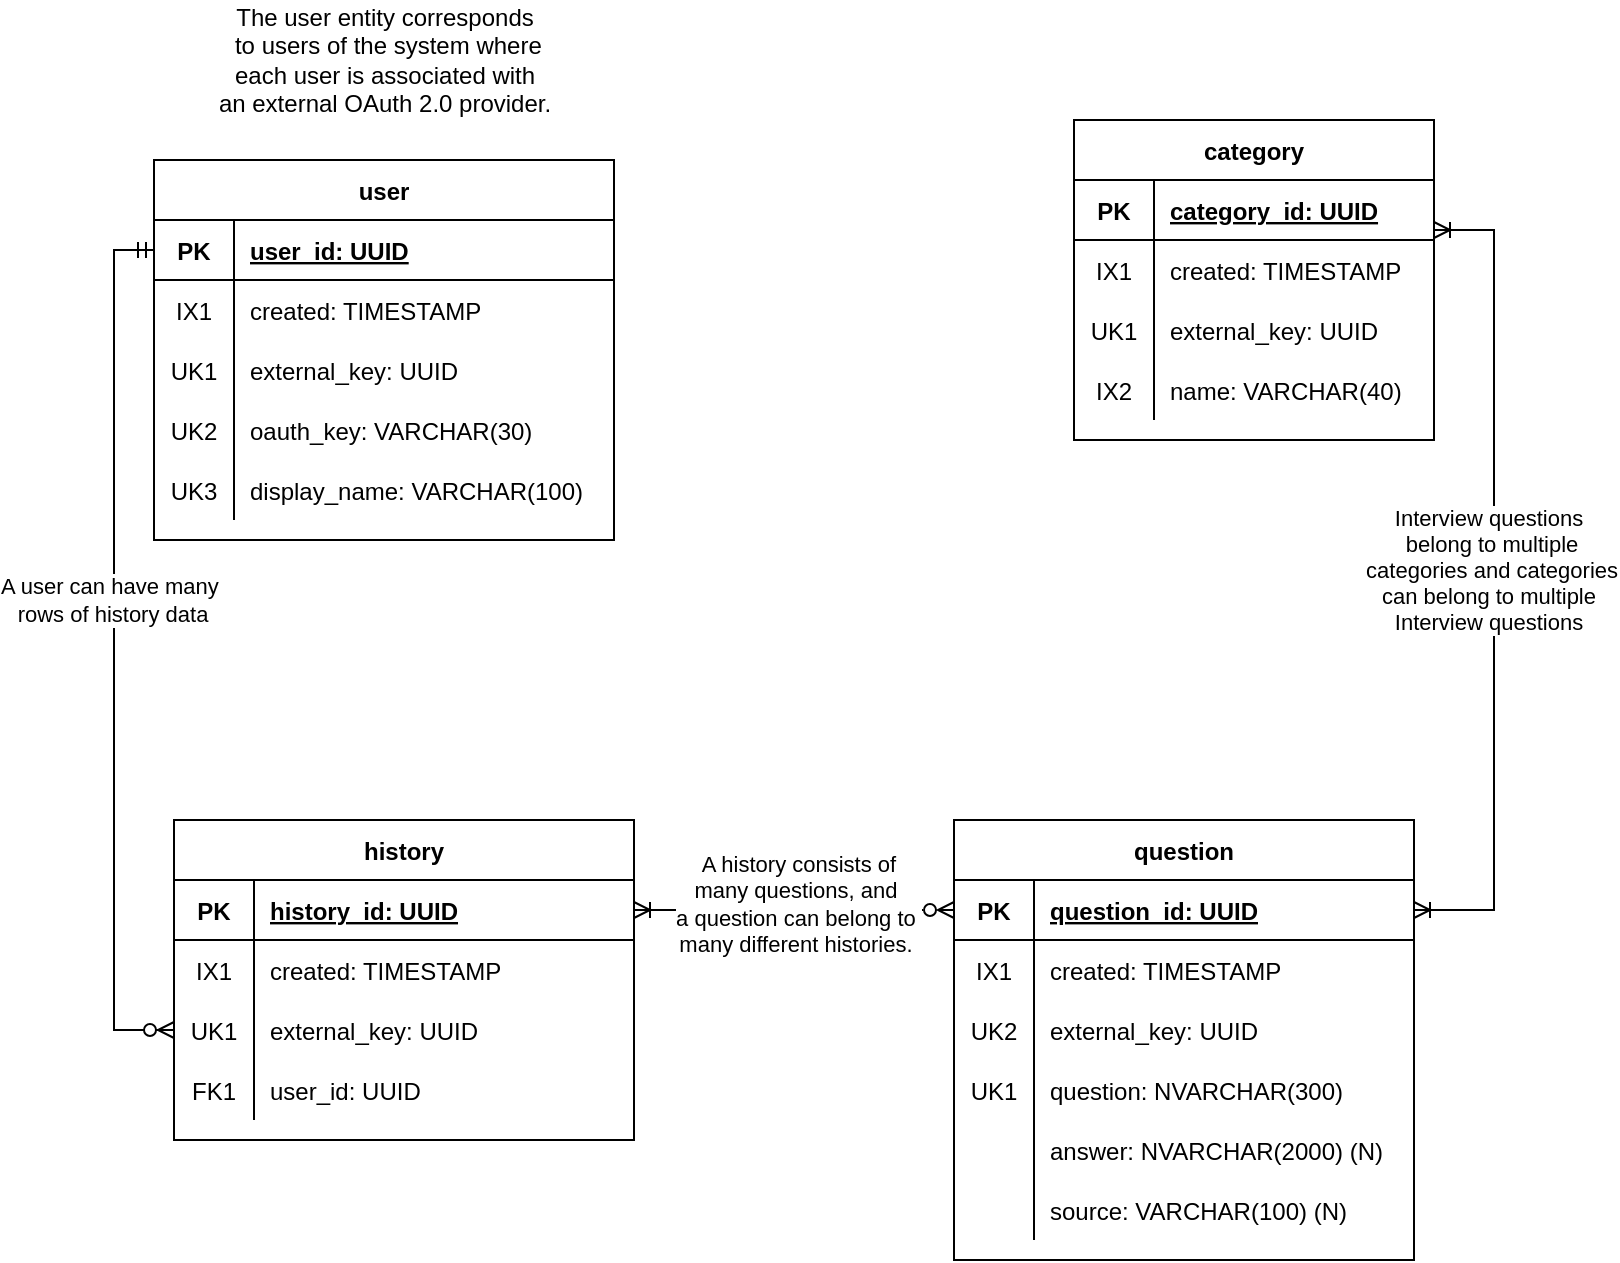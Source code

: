 <mxfile version="15.4.0" type="device"><diagram id="Jv19l1UNsqVNSPUUuAb3" name="Page-1"><mxGraphModel dx="1106" dy="775" grid="1" gridSize="10" guides="1" tooltips="1" connect="1" arrows="1" fold="1" page="1" pageScale="1" pageWidth="850" pageHeight="1100" math="0" shadow="0"><root><mxCell id="0"/><mxCell id="1" parent="0"/><mxCell id="RoSJ5biaAD49XFZpM8ns-1" value="user" style="shape=table;startSize=30;container=1;collapsible=1;childLayout=tableLayout;fixedRows=1;rowLines=0;fontStyle=1;align=center;resizeLast=1;" parent="1" vertex="1"><mxGeometry x="110" y="130" width="230" height="190" as="geometry"/></mxCell><mxCell id="RoSJ5biaAD49XFZpM8ns-2" value="" style="shape=partialRectangle;collapsible=0;dropTarget=0;pointerEvents=0;fillColor=none;top=0;left=0;bottom=1;right=0;points=[[0,0.5],[1,0.5]];portConstraint=eastwest;" parent="RoSJ5biaAD49XFZpM8ns-1" vertex="1"><mxGeometry y="30" width="230" height="30" as="geometry"/></mxCell><mxCell id="RoSJ5biaAD49XFZpM8ns-3" value="PK" style="shape=partialRectangle;connectable=0;fillColor=none;top=0;left=0;bottom=0;right=0;fontStyle=1;overflow=hidden;" parent="RoSJ5biaAD49XFZpM8ns-2" vertex="1"><mxGeometry width="40" height="30" as="geometry"><mxRectangle width="40" height="30" as="alternateBounds"/></mxGeometry></mxCell><mxCell id="RoSJ5biaAD49XFZpM8ns-4" value="user_id: UUID" style="shape=partialRectangle;connectable=0;fillColor=none;top=0;left=0;bottom=0;right=0;align=left;spacingLeft=6;fontStyle=5;overflow=hidden;" parent="RoSJ5biaAD49XFZpM8ns-2" vertex="1"><mxGeometry x="40" width="190" height="30" as="geometry"><mxRectangle width="190" height="30" as="alternateBounds"/></mxGeometry></mxCell><mxCell id="RoSJ5biaAD49XFZpM8ns-5" value="" style="shape=partialRectangle;collapsible=0;dropTarget=0;pointerEvents=0;fillColor=none;top=0;left=0;bottom=0;right=0;points=[[0,0.5],[1,0.5]];portConstraint=eastwest;" parent="RoSJ5biaAD49XFZpM8ns-1" vertex="1"><mxGeometry y="60" width="230" height="30" as="geometry"/></mxCell><mxCell id="RoSJ5biaAD49XFZpM8ns-6" value="IX1" style="shape=partialRectangle;connectable=0;fillColor=none;top=0;left=0;bottom=0;right=0;editable=1;overflow=hidden;" parent="RoSJ5biaAD49XFZpM8ns-5" vertex="1"><mxGeometry width="40" height="30" as="geometry"><mxRectangle width="40" height="30" as="alternateBounds"/></mxGeometry></mxCell><mxCell id="RoSJ5biaAD49XFZpM8ns-7" value="created: TIMESTAMP" style="shape=partialRectangle;connectable=0;fillColor=none;top=0;left=0;bottom=0;right=0;align=left;spacingLeft=6;overflow=hidden;" parent="RoSJ5biaAD49XFZpM8ns-5" vertex="1"><mxGeometry x="40" width="190" height="30" as="geometry"><mxRectangle width="190" height="30" as="alternateBounds"/></mxGeometry></mxCell><mxCell id="RoSJ5biaAD49XFZpM8ns-8" value="" style="shape=partialRectangle;collapsible=0;dropTarget=0;pointerEvents=0;fillColor=none;top=0;left=0;bottom=0;right=0;points=[[0,0.5],[1,0.5]];portConstraint=eastwest;" parent="RoSJ5biaAD49XFZpM8ns-1" vertex="1"><mxGeometry y="90" width="230" height="30" as="geometry"/></mxCell><mxCell id="RoSJ5biaAD49XFZpM8ns-9" value="UK1" style="shape=partialRectangle;connectable=0;fillColor=none;top=0;left=0;bottom=0;right=0;editable=1;overflow=hidden;" parent="RoSJ5biaAD49XFZpM8ns-8" vertex="1"><mxGeometry width="40" height="30" as="geometry"><mxRectangle width="40" height="30" as="alternateBounds"/></mxGeometry></mxCell><mxCell id="RoSJ5biaAD49XFZpM8ns-10" value="external_key: UUID" style="shape=partialRectangle;connectable=0;fillColor=none;top=0;left=0;bottom=0;right=0;align=left;spacingLeft=6;overflow=hidden;" parent="RoSJ5biaAD49XFZpM8ns-8" vertex="1"><mxGeometry x="40" width="190" height="30" as="geometry"><mxRectangle width="190" height="30" as="alternateBounds"/></mxGeometry></mxCell><mxCell id="RoSJ5biaAD49XFZpM8ns-11" value="" style="shape=partialRectangle;collapsible=0;dropTarget=0;pointerEvents=0;fillColor=none;top=0;left=0;bottom=0;right=0;points=[[0,0.5],[1,0.5]];portConstraint=eastwest;" parent="RoSJ5biaAD49XFZpM8ns-1" vertex="1"><mxGeometry y="120" width="230" height="30" as="geometry"/></mxCell><mxCell id="RoSJ5biaAD49XFZpM8ns-12" value="UK2" style="shape=partialRectangle;connectable=0;fillColor=none;top=0;left=0;bottom=0;right=0;editable=1;overflow=hidden;" parent="RoSJ5biaAD49XFZpM8ns-11" vertex="1"><mxGeometry width="40" height="30" as="geometry"><mxRectangle width="40" height="30" as="alternateBounds"/></mxGeometry></mxCell><mxCell id="RoSJ5biaAD49XFZpM8ns-13" value="oauth_key: VARCHAR(30)" style="shape=partialRectangle;connectable=0;fillColor=none;top=0;left=0;bottom=0;right=0;align=left;spacingLeft=6;overflow=hidden;" parent="RoSJ5biaAD49XFZpM8ns-11" vertex="1"><mxGeometry x="40" width="190" height="30" as="geometry"><mxRectangle width="190" height="30" as="alternateBounds"/></mxGeometry></mxCell><mxCell id="qbhrN7quS2yh7xX15fPv-7" value="" style="shape=partialRectangle;collapsible=0;dropTarget=0;pointerEvents=0;fillColor=none;top=0;left=0;bottom=0;right=0;points=[[0,0.5],[1,0.5]];portConstraint=eastwest;" parent="RoSJ5biaAD49XFZpM8ns-1" vertex="1"><mxGeometry y="150" width="230" height="30" as="geometry"/></mxCell><mxCell id="qbhrN7quS2yh7xX15fPv-8" value="UK3" style="shape=partialRectangle;connectable=0;fillColor=none;top=0;left=0;bottom=0;right=0;editable=1;overflow=hidden;" parent="qbhrN7quS2yh7xX15fPv-7" vertex="1"><mxGeometry width="40" height="30" as="geometry"><mxRectangle width="40" height="30" as="alternateBounds"/></mxGeometry></mxCell><mxCell id="qbhrN7quS2yh7xX15fPv-9" value="display_name: VARCHAR(100)" style="shape=partialRectangle;connectable=0;fillColor=none;top=0;left=0;bottom=0;right=0;align=left;spacingLeft=6;overflow=hidden;" parent="qbhrN7quS2yh7xX15fPv-7" vertex="1"><mxGeometry x="40" width="190" height="30" as="geometry"><mxRectangle width="190" height="30" as="alternateBounds"/></mxGeometry></mxCell><mxCell id="4mrP_SGVQCLoZb-TyAxH-1" value="question" style="shape=table;startSize=30;container=1;collapsible=1;childLayout=tableLayout;fixedRows=1;rowLines=0;fontStyle=1;align=center;resizeLast=1;" parent="1" vertex="1"><mxGeometry x="510" y="460" width="230" height="220" as="geometry"/></mxCell><mxCell id="4mrP_SGVQCLoZb-TyAxH-2" value="" style="shape=partialRectangle;collapsible=0;dropTarget=0;pointerEvents=0;fillColor=none;top=0;left=0;bottom=1;right=0;points=[[0,0.5],[1,0.5]];portConstraint=eastwest;" parent="4mrP_SGVQCLoZb-TyAxH-1" vertex="1"><mxGeometry y="30" width="230" height="30" as="geometry"/></mxCell><mxCell id="4mrP_SGVQCLoZb-TyAxH-3" value="PK" style="shape=partialRectangle;connectable=0;fillColor=none;top=0;left=0;bottom=0;right=0;fontStyle=1;overflow=hidden;" parent="4mrP_SGVQCLoZb-TyAxH-2" vertex="1"><mxGeometry width="40" height="30" as="geometry"><mxRectangle width="40" height="30" as="alternateBounds"/></mxGeometry></mxCell><mxCell id="4mrP_SGVQCLoZb-TyAxH-4" value="question_id: UUID" style="shape=partialRectangle;connectable=0;fillColor=none;top=0;left=0;bottom=0;right=0;align=left;spacingLeft=6;fontStyle=5;overflow=hidden;" parent="4mrP_SGVQCLoZb-TyAxH-2" vertex="1"><mxGeometry x="40" width="190" height="30" as="geometry"><mxRectangle width="190" height="30" as="alternateBounds"/></mxGeometry></mxCell><mxCell id="4mrP_SGVQCLoZb-TyAxH-5" value="" style="shape=partialRectangle;collapsible=0;dropTarget=0;pointerEvents=0;fillColor=none;top=0;left=0;bottom=0;right=0;points=[[0,0.5],[1,0.5]];portConstraint=eastwest;" parent="4mrP_SGVQCLoZb-TyAxH-1" vertex="1"><mxGeometry y="60" width="230" height="30" as="geometry"/></mxCell><mxCell id="4mrP_SGVQCLoZb-TyAxH-6" value="IX1" style="shape=partialRectangle;connectable=0;fillColor=none;top=0;left=0;bottom=0;right=0;editable=1;overflow=hidden;" parent="4mrP_SGVQCLoZb-TyAxH-5" vertex="1"><mxGeometry width="40" height="30" as="geometry"><mxRectangle width="40" height="30" as="alternateBounds"/></mxGeometry></mxCell><mxCell id="4mrP_SGVQCLoZb-TyAxH-7" value="created: TIMESTAMP" style="shape=partialRectangle;connectable=0;fillColor=none;top=0;left=0;bottom=0;right=0;align=left;spacingLeft=6;overflow=hidden;" parent="4mrP_SGVQCLoZb-TyAxH-5" vertex="1"><mxGeometry x="40" width="190" height="30" as="geometry"><mxRectangle width="190" height="30" as="alternateBounds"/></mxGeometry></mxCell><mxCell id="E5mhaDh69AAAtJcXn2Hk-25" value="" style="shape=partialRectangle;collapsible=0;dropTarget=0;pointerEvents=0;fillColor=none;top=0;left=0;bottom=0;right=0;points=[[0,0.5],[1,0.5]];portConstraint=eastwest;" parent="4mrP_SGVQCLoZb-TyAxH-1" vertex="1"><mxGeometry y="90" width="230" height="30" as="geometry"/></mxCell><mxCell id="E5mhaDh69AAAtJcXn2Hk-26" value="UK2" style="shape=partialRectangle;connectable=0;fillColor=none;top=0;left=0;bottom=0;right=0;editable=1;overflow=hidden;" parent="E5mhaDh69AAAtJcXn2Hk-25" vertex="1"><mxGeometry width="40" height="30" as="geometry"><mxRectangle width="40" height="30" as="alternateBounds"/></mxGeometry></mxCell><mxCell id="E5mhaDh69AAAtJcXn2Hk-27" value="external_key: UUID" style="shape=partialRectangle;connectable=0;fillColor=none;top=0;left=0;bottom=0;right=0;align=left;spacingLeft=6;overflow=hidden;" parent="E5mhaDh69AAAtJcXn2Hk-25" vertex="1"><mxGeometry x="40" width="190" height="30" as="geometry"><mxRectangle width="190" height="30" as="alternateBounds"/></mxGeometry></mxCell><mxCell id="4mrP_SGVQCLoZb-TyAxH-8" value="" style="shape=partialRectangle;collapsible=0;dropTarget=0;pointerEvents=0;fillColor=none;top=0;left=0;bottom=0;right=0;points=[[0,0.5],[1,0.5]];portConstraint=eastwest;" parent="4mrP_SGVQCLoZb-TyAxH-1" vertex="1"><mxGeometry y="120" width="230" height="30" as="geometry"/></mxCell><mxCell id="4mrP_SGVQCLoZb-TyAxH-9" value="UK1" style="shape=partialRectangle;connectable=0;fillColor=none;top=0;left=0;bottom=0;right=0;editable=1;overflow=hidden;" parent="4mrP_SGVQCLoZb-TyAxH-8" vertex="1"><mxGeometry width="40" height="30" as="geometry"><mxRectangle width="40" height="30" as="alternateBounds"/></mxGeometry></mxCell><mxCell id="4mrP_SGVQCLoZb-TyAxH-10" value="question: NVARCHAR(300)" style="shape=partialRectangle;connectable=0;fillColor=none;top=0;left=0;bottom=0;right=0;align=left;spacingLeft=6;overflow=hidden;" parent="4mrP_SGVQCLoZb-TyAxH-8" vertex="1"><mxGeometry x="40" width="190" height="30" as="geometry"><mxRectangle width="190" height="30" as="alternateBounds"/></mxGeometry></mxCell><mxCell id="4mrP_SGVQCLoZb-TyAxH-11" value="" style="shape=partialRectangle;collapsible=0;dropTarget=0;pointerEvents=0;fillColor=none;top=0;left=0;bottom=0;right=0;points=[[0,0.5],[1,0.5]];portConstraint=eastwest;" parent="4mrP_SGVQCLoZb-TyAxH-1" vertex="1"><mxGeometry y="150" width="230" height="30" as="geometry"/></mxCell><mxCell id="4mrP_SGVQCLoZb-TyAxH-12" value="" style="shape=partialRectangle;connectable=0;fillColor=none;top=0;left=0;bottom=0;right=0;editable=1;overflow=hidden;" parent="4mrP_SGVQCLoZb-TyAxH-11" vertex="1"><mxGeometry width="40" height="30" as="geometry"><mxRectangle width="40" height="30" as="alternateBounds"/></mxGeometry></mxCell><mxCell id="4mrP_SGVQCLoZb-TyAxH-13" value="answer: NVARCHAR(2000) (N)" style="shape=partialRectangle;connectable=0;fillColor=none;top=0;left=0;bottom=0;right=0;align=left;spacingLeft=6;overflow=hidden;" parent="4mrP_SGVQCLoZb-TyAxH-11" vertex="1"><mxGeometry x="40" width="190" height="30" as="geometry"><mxRectangle width="190" height="30" as="alternateBounds"/></mxGeometry></mxCell><mxCell id="JOJc2CEL3yvtu_BXOCur-32" value="" style="shape=partialRectangle;collapsible=0;dropTarget=0;pointerEvents=0;fillColor=none;top=0;left=0;bottom=0;right=0;points=[[0,0.5],[1,0.5]];portConstraint=eastwest;" parent="4mrP_SGVQCLoZb-TyAxH-1" vertex="1"><mxGeometry y="180" width="230" height="30" as="geometry"/></mxCell><mxCell id="JOJc2CEL3yvtu_BXOCur-33" value="" style="shape=partialRectangle;connectable=0;fillColor=none;top=0;left=0;bottom=0;right=0;editable=1;overflow=hidden;" parent="JOJc2CEL3yvtu_BXOCur-32" vertex="1"><mxGeometry width="40" height="30" as="geometry"><mxRectangle width="40" height="30" as="alternateBounds"/></mxGeometry></mxCell><mxCell id="JOJc2CEL3yvtu_BXOCur-34" value="source: VARCHAR(100) (N)" style="shape=partialRectangle;connectable=0;fillColor=none;top=0;left=0;bottom=0;right=0;align=left;spacingLeft=6;overflow=hidden;" parent="JOJc2CEL3yvtu_BXOCur-32" vertex="1"><mxGeometry x="40" width="190" height="30" as="geometry"><mxRectangle width="190" height="30" as="alternateBounds"/></mxGeometry></mxCell><mxCell id="4mrP_SGVQCLoZb-TyAxH-20" value="" style="fontSize=12;html=1;endArrow=ERmandOne;startArrow=ERzeroToMany;rounded=0;startFill=1;endFill=0;exitX=0;exitY=0.5;exitDx=0;exitDy=0;entryX=0;entryY=0.5;entryDx=0;entryDy=0;edgeStyle=orthogonalEdgeStyle;" parent="1" source="E5mhaDh69AAAtJcXn2Hk-19" target="RoSJ5biaAD49XFZpM8ns-2" edge="1"><mxGeometry width="100" height="100" relative="1" as="geometry"><mxPoint x="181" y="460" as="sourcePoint"/><mxPoint x="209" y="320" as="targetPoint"/><Array as="points"><mxPoint x="90" y="565"/><mxPoint x="90" y="175"/></Array></mxGeometry></mxCell><mxCell id="og0BrEQr6LIVRIJTAnGz-45" value="A user can have many&amp;nbsp;&lt;br&gt;rows of history data" style="edgeLabel;html=1;align=center;verticalAlign=middle;resizable=0;points=[];" parent="4mrP_SGVQCLoZb-TyAxH-20" vertex="1" connectable="0"><mxGeometry x="0.117" y="1" relative="1" as="geometry"><mxPoint as="offset"/></mxGeometry></mxCell><mxCell id="JOJc2CEL3yvtu_BXOCur-4" value="category" style="shape=table;startSize=30;container=1;collapsible=1;childLayout=tableLayout;fixedRows=1;rowLines=0;fontStyle=1;align=center;resizeLast=1;" parent="1" vertex="1"><mxGeometry x="570" y="110" width="180" height="160" as="geometry"/></mxCell><mxCell id="JOJc2CEL3yvtu_BXOCur-5" value="" style="shape=partialRectangle;collapsible=0;dropTarget=0;pointerEvents=0;fillColor=none;top=0;left=0;bottom=1;right=0;points=[[0,0.5],[1,0.5]];portConstraint=eastwest;" parent="JOJc2CEL3yvtu_BXOCur-4" vertex="1"><mxGeometry y="30" width="180" height="30" as="geometry"/></mxCell><mxCell id="JOJc2CEL3yvtu_BXOCur-6" value="PK" style="shape=partialRectangle;connectable=0;fillColor=none;top=0;left=0;bottom=0;right=0;fontStyle=1;overflow=hidden;" parent="JOJc2CEL3yvtu_BXOCur-5" vertex="1"><mxGeometry width="40" height="30" as="geometry"><mxRectangle width="40" height="30" as="alternateBounds"/></mxGeometry></mxCell><mxCell id="JOJc2CEL3yvtu_BXOCur-7" value="category_id: UUID" style="shape=partialRectangle;connectable=0;fillColor=none;top=0;left=0;bottom=0;right=0;align=left;spacingLeft=6;fontStyle=5;overflow=hidden;" parent="JOJc2CEL3yvtu_BXOCur-5" vertex="1"><mxGeometry x="40" width="140" height="30" as="geometry"><mxRectangle width="140" height="30" as="alternateBounds"/></mxGeometry></mxCell><mxCell id="JOJc2CEL3yvtu_BXOCur-8" value="" style="shape=partialRectangle;collapsible=0;dropTarget=0;pointerEvents=0;fillColor=none;top=0;left=0;bottom=0;right=0;points=[[0,0.5],[1,0.5]];portConstraint=eastwest;" parent="JOJc2CEL3yvtu_BXOCur-4" vertex="1"><mxGeometry y="60" width="180" height="30" as="geometry"/></mxCell><mxCell id="JOJc2CEL3yvtu_BXOCur-9" value="IX1" style="shape=partialRectangle;connectable=0;fillColor=none;top=0;left=0;bottom=0;right=0;editable=1;overflow=hidden;" parent="JOJc2CEL3yvtu_BXOCur-8" vertex="1"><mxGeometry width="40" height="30" as="geometry"><mxRectangle width="40" height="30" as="alternateBounds"/></mxGeometry></mxCell><mxCell id="JOJc2CEL3yvtu_BXOCur-10" value="created: TIMESTAMP" style="shape=partialRectangle;connectable=0;fillColor=none;top=0;left=0;bottom=0;right=0;align=left;spacingLeft=6;overflow=hidden;" parent="JOJc2CEL3yvtu_BXOCur-8" vertex="1"><mxGeometry x="40" width="140" height="30" as="geometry"><mxRectangle width="140" height="30" as="alternateBounds"/></mxGeometry></mxCell><mxCell id="E5mhaDh69AAAtJcXn2Hk-28" value="" style="shape=partialRectangle;collapsible=0;dropTarget=0;pointerEvents=0;fillColor=none;top=0;left=0;bottom=0;right=0;points=[[0,0.5],[1,0.5]];portConstraint=eastwest;" parent="JOJc2CEL3yvtu_BXOCur-4" vertex="1"><mxGeometry y="90" width="180" height="30" as="geometry"/></mxCell><mxCell id="E5mhaDh69AAAtJcXn2Hk-29" value="UK1" style="shape=partialRectangle;connectable=0;fillColor=none;top=0;left=0;bottom=0;right=0;editable=1;overflow=hidden;" parent="E5mhaDh69AAAtJcXn2Hk-28" vertex="1"><mxGeometry width="40" height="30" as="geometry"><mxRectangle width="40" height="30" as="alternateBounds"/></mxGeometry></mxCell><mxCell id="E5mhaDh69AAAtJcXn2Hk-30" value="external_key: UUID" style="shape=partialRectangle;connectable=0;fillColor=none;top=0;left=0;bottom=0;right=0;align=left;spacingLeft=6;overflow=hidden;" parent="E5mhaDh69AAAtJcXn2Hk-28" vertex="1"><mxGeometry x="40" width="140" height="30" as="geometry"><mxRectangle width="140" height="30" as="alternateBounds"/></mxGeometry></mxCell><mxCell id="JOJc2CEL3yvtu_BXOCur-11" value="" style="shape=partialRectangle;collapsible=0;dropTarget=0;pointerEvents=0;fillColor=none;top=0;left=0;bottom=0;right=0;points=[[0,0.5],[1,0.5]];portConstraint=eastwest;" parent="JOJc2CEL3yvtu_BXOCur-4" vertex="1"><mxGeometry y="120" width="180" height="30" as="geometry"/></mxCell><mxCell id="JOJc2CEL3yvtu_BXOCur-12" value="IX2" style="shape=partialRectangle;connectable=0;fillColor=none;top=0;left=0;bottom=0;right=0;editable=1;overflow=hidden;" parent="JOJc2CEL3yvtu_BXOCur-11" vertex="1"><mxGeometry width="40" height="30" as="geometry"><mxRectangle width="40" height="30" as="alternateBounds"/></mxGeometry></mxCell><mxCell id="JOJc2CEL3yvtu_BXOCur-13" value="name: VARCHAR(40)" style="shape=partialRectangle;connectable=0;fillColor=none;top=0;left=0;bottom=0;right=0;align=left;spacingLeft=6;overflow=hidden;" parent="JOJc2CEL3yvtu_BXOCur-11" vertex="1"><mxGeometry x="40" width="140" height="30" as="geometry"><mxRectangle width="140" height="30" as="alternateBounds"/></mxGeometry></mxCell><mxCell id="JOJc2CEL3yvtu_BXOCur-28" value="" style="fontSize=12;html=1;endArrow=ERoneToMany;startArrow=ERoneToMany;rounded=0;endFill=0;startFill=0;exitX=1;exitY=0.5;exitDx=0;exitDy=0;edgeStyle=orthogonalEdgeStyle;" parent="1" source="4mrP_SGVQCLoZb-TyAxH-2" edge="1"><mxGeometry width="100" height="100" relative="1" as="geometry"><mxPoint x="660" y="460" as="sourcePoint"/><mxPoint x="750" y="165" as="targetPoint"/><Array as="points"><mxPoint x="780" y="505"/><mxPoint x="780" y="165"/></Array></mxGeometry></mxCell><mxCell id="og0BrEQr6LIVRIJTAnGz-44" value="Interview questions&lt;br&gt;&amp;nbsp;belong to multiple&lt;br&gt;&amp;nbsp;categories and categories&lt;br&gt;can belong to multiple &lt;br&gt;Interview questions" style="edgeLabel;html=1;align=center;verticalAlign=middle;resizable=0;points=[];" parent="JOJc2CEL3yvtu_BXOCur-28" vertex="1" connectable="0"><mxGeometry x="0.024" y="3" relative="1" as="geometry"><mxPoint as="offset"/></mxGeometry></mxCell><mxCell id="og0BrEQr6LIVRIJTAnGz-46" value="history" style="shape=table;startSize=30;container=1;collapsible=1;childLayout=tableLayout;fixedRows=1;rowLines=0;fontStyle=1;align=center;resizeLast=1;" parent="1" vertex="1"><mxGeometry x="120" y="460" width="230" height="160" as="geometry"/></mxCell><mxCell id="og0BrEQr6LIVRIJTAnGz-47" value="" style="shape=partialRectangle;collapsible=0;dropTarget=0;pointerEvents=0;fillColor=none;top=0;left=0;bottom=1;right=0;points=[[0,0.5],[1,0.5]];portConstraint=eastwest;" parent="og0BrEQr6LIVRIJTAnGz-46" vertex="1"><mxGeometry y="30" width="230" height="30" as="geometry"/></mxCell><mxCell id="og0BrEQr6LIVRIJTAnGz-48" value="PK" style="shape=partialRectangle;connectable=0;fillColor=none;top=0;left=0;bottom=0;right=0;fontStyle=1;overflow=hidden;" parent="og0BrEQr6LIVRIJTAnGz-47" vertex="1"><mxGeometry width="40" height="30" as="geometry"><mxRectangle width="40" height="30" as="alternateBounds"/></mxGeometry></mxCell><mxCell id="og0BrEQr6LIVRIJTAnGz-49" value="history_id: UUID" style="shape=partialRectangle;connectable=0;fillColor=none;top=0;left=0;bottom=0;right=0;align=left;spacingLeft=6;fontStyle=5;overflow=hidden;" parent="og0BrEQr6LIVRIJTAnGz-47" vertex="1"><mxGeometry x="40" width="190" height="30" as="geometry"><mxRectangle width="190" height="30" as="alternateBounds"/></mxGeometry></mxCell><mxCell id="og0BrEQr6LIVRIJTAnGz-50" value="" style="shape=partialRectangle;collapsible=0;dropTarget=0;pointerEvents=0;fillColor=none;top=0;left=0;bottom=0;right=0;points=[[0,0.5],[1,0.5]];portConstraint=eastwest;" parent="og0BrEQr6LIVRIJTAnGz-46" vertex="1"><mxGeometry y="60" width="230" height="30" as="geometry"/></mxCell><mxCell id="og0BrEQr6LIVRIJTAnGz-51" value="IX1" style="shape=partialRectangle;connectable=0;fillColor=none;top=0;left=0;bottom=0;right=0;editable=1;overflow=hidden;" parent="og0BrEQr6LIVRIJTAnGz-50" vertex="1"><mxGeometry width="40" height="30" as="geometry"><mxRectangle width="40" height="30" as="alternateBounds"/></mxGeometry></mxCell><mxCell id="og0BrEQr6LIVRIJTAnGz-52" value="created: TIMESTAMP" style="shape=partialRectangle;connectable=0;fillColor=none;top=0;left=0;bottom=0;right=0;align=left;spacingLeft=6;overflow=hidden;" parent="og0BrEQr6LIVRIJTAnGz-50" vertex="1"><mxGeometry x="40" width="190" height="30" as="geometry"><mxRectangle width="190" height="30" as="alternateBounds"/></mxGeometry></mxCell><mxCell id="E5mhaDh69AAAtJcXn2Hk-19" value="" style="shape=partialRectangle;collapsible=0;dropTarget=0;pointerEvents=0;fillColor=none;top=0;left=0;bottom=0;right=0;points=[[0,0.5],[1,0.5]];portConstraint=eastwest;" parent="og0BrEQr6LIVRIJTAnGz-46" vertex="1"><mxGeometry y="90" width="230" height="30" as="geometry"/></mxCell><mxCell id="E5mhaDh69AAAtJcXn2Hk-20" value="UK1" style="shape=partialRectangle;connectable=0;fillColor=none;top=0;left=0;bottom=0;right=0;editable=1;overflow=hidden;" parent="E5mhaDh69AAAtJcXn2Hk-19" vertex="1"><mxGeometry width="40" height="30" as="geometry"><mxRectangle width="40" height="30" as="alternateBounds"/></mxGeometry></mxCell><mxCell id="E5mhaDh69AAAtJcXn2Hk-21" value="external_key: UUID" style="shape=partialRectangle;connectable=0;fillColor=none;top=0;left=0;bottom=0;right=0;align=left;spacingLeft=6;overflow=hidden;" parent="E5mhaDh69AAAtJcXn2Hk-19" vertex="1"><mxGeometry x="40" width="190" height="30" as="geometry"><mxRectangle width="190" height="30" as="alternateBounds"/></mxGeometry></mxCell><mxCell id="og0BrEQr6LIVRIJTAnGz-62" value="" style="shape=partialRectangle;collapsible=0;dropTarget=0;pointerEvents=0;fillColor=none;top=0;left=0;bottom=0;right=0;points=[[0,0.5],[1,0.5]];portConstraint=eastwest;" parent="og0BrEQr6LIVRIJTAnGz-46" vertex="1"><mxGeometry y="120" width="230" height="30" as="geometry"/></mxCell><mxCell id="og0BrEQr6LIVRIJTAnGz-63" value="FK1" style="shape=partialRectangle;connectable=0;fillColor=none;top=0;left=0;bottom=0;right=0;editable=1;overflow=hidden;" parent="og0BrEQr6LIVRIJTAnGz-62" vertex="1"><mxGeometry width="40" height="30" as="geometry"><mxRectangle width="40" height="30" as="alternateBounds"/></mxGeometry></mxCell><mxCell id="og0BrEQr6LIVRIJTAnGz-64" value="user_id: UUID" style="shape=partialRectangle;connectable=0;fillColor=none;top=0;left=0;bottom=0;right=0;align=left;spacingLeft=6;overflow=hidden;" parent="og0BrEQr6LIVRIJTAnGz-62" vertex="1"><mxGeometry x="40" width="190" height="30" as="geometry"><mxRectangle width="190" height="30" as="alternateBounds"/></mxGeometry></mxCell><mxCell id="qbhrN7quS2yh7xX15fPv-10" value="The user entity corresponds&lt;br&gt;&amp;nbsp;to users of the system where &lt;br&gt;each user is associated with &lt;br&gt;an external OAuth 2.0 provider." style="text;html=1;align=center;verticalAlign=middle;resizable=0;points=[];autosize=1;strokeColor=none;fillColor=none;" parent="1" vertex="1"><mxGeometry x="135" y="50" width="180" height="60" as="geometry"/></mxCell><mxCell id="E5mhaDh69AAAtJcXn2Hk-15" value="" style="fontSize=12;html=1;endArrow=ERzeroToMany;startArrow=ERoneToMany;rounded=0;endFill=0;startFill=0;exitX=1;exitY=0.5;exitDx=0;exitDy=0;entryX=0;entryY=0.5;entryDx=0;entryDy=0;" parent="1" source="og0BrEQr6LIVRIJTAnGz-47" target="4mrP_SGVQCLoZb-TyAxH-2" edge="1"><mxGeometry width="100" height="100" relative="1" as="geometry"><mxPoint x="750" y="510" as="sourcePoint"/><mxPoint x="400" y="420" as="targetPoint"/></mxGeometry></mxCell><mxCell id="E5mhaDh69AAAtJcXn2Hk-16" value="A history consists of&lt;br&gt;many questions, and&amp;nbsp;&lt;br&gt;a question can belong to&amp;nbsp;&lt;br&gt;many different histories.&amp;nbsp;" style="edgeLabel;html=1;align=center;verticalAlign=middle;resizable=0;points=[];" parent="E5mhaDh69AAAtJcXn2Hk-15" vertex="1" connectable="0"><mxGeometry x="0.024" y="3" relative="1" as="geometry"><mxPoint as="offset"/></mxGeometry></mxCell></root></mxGraphModel></diagram></mxfile>